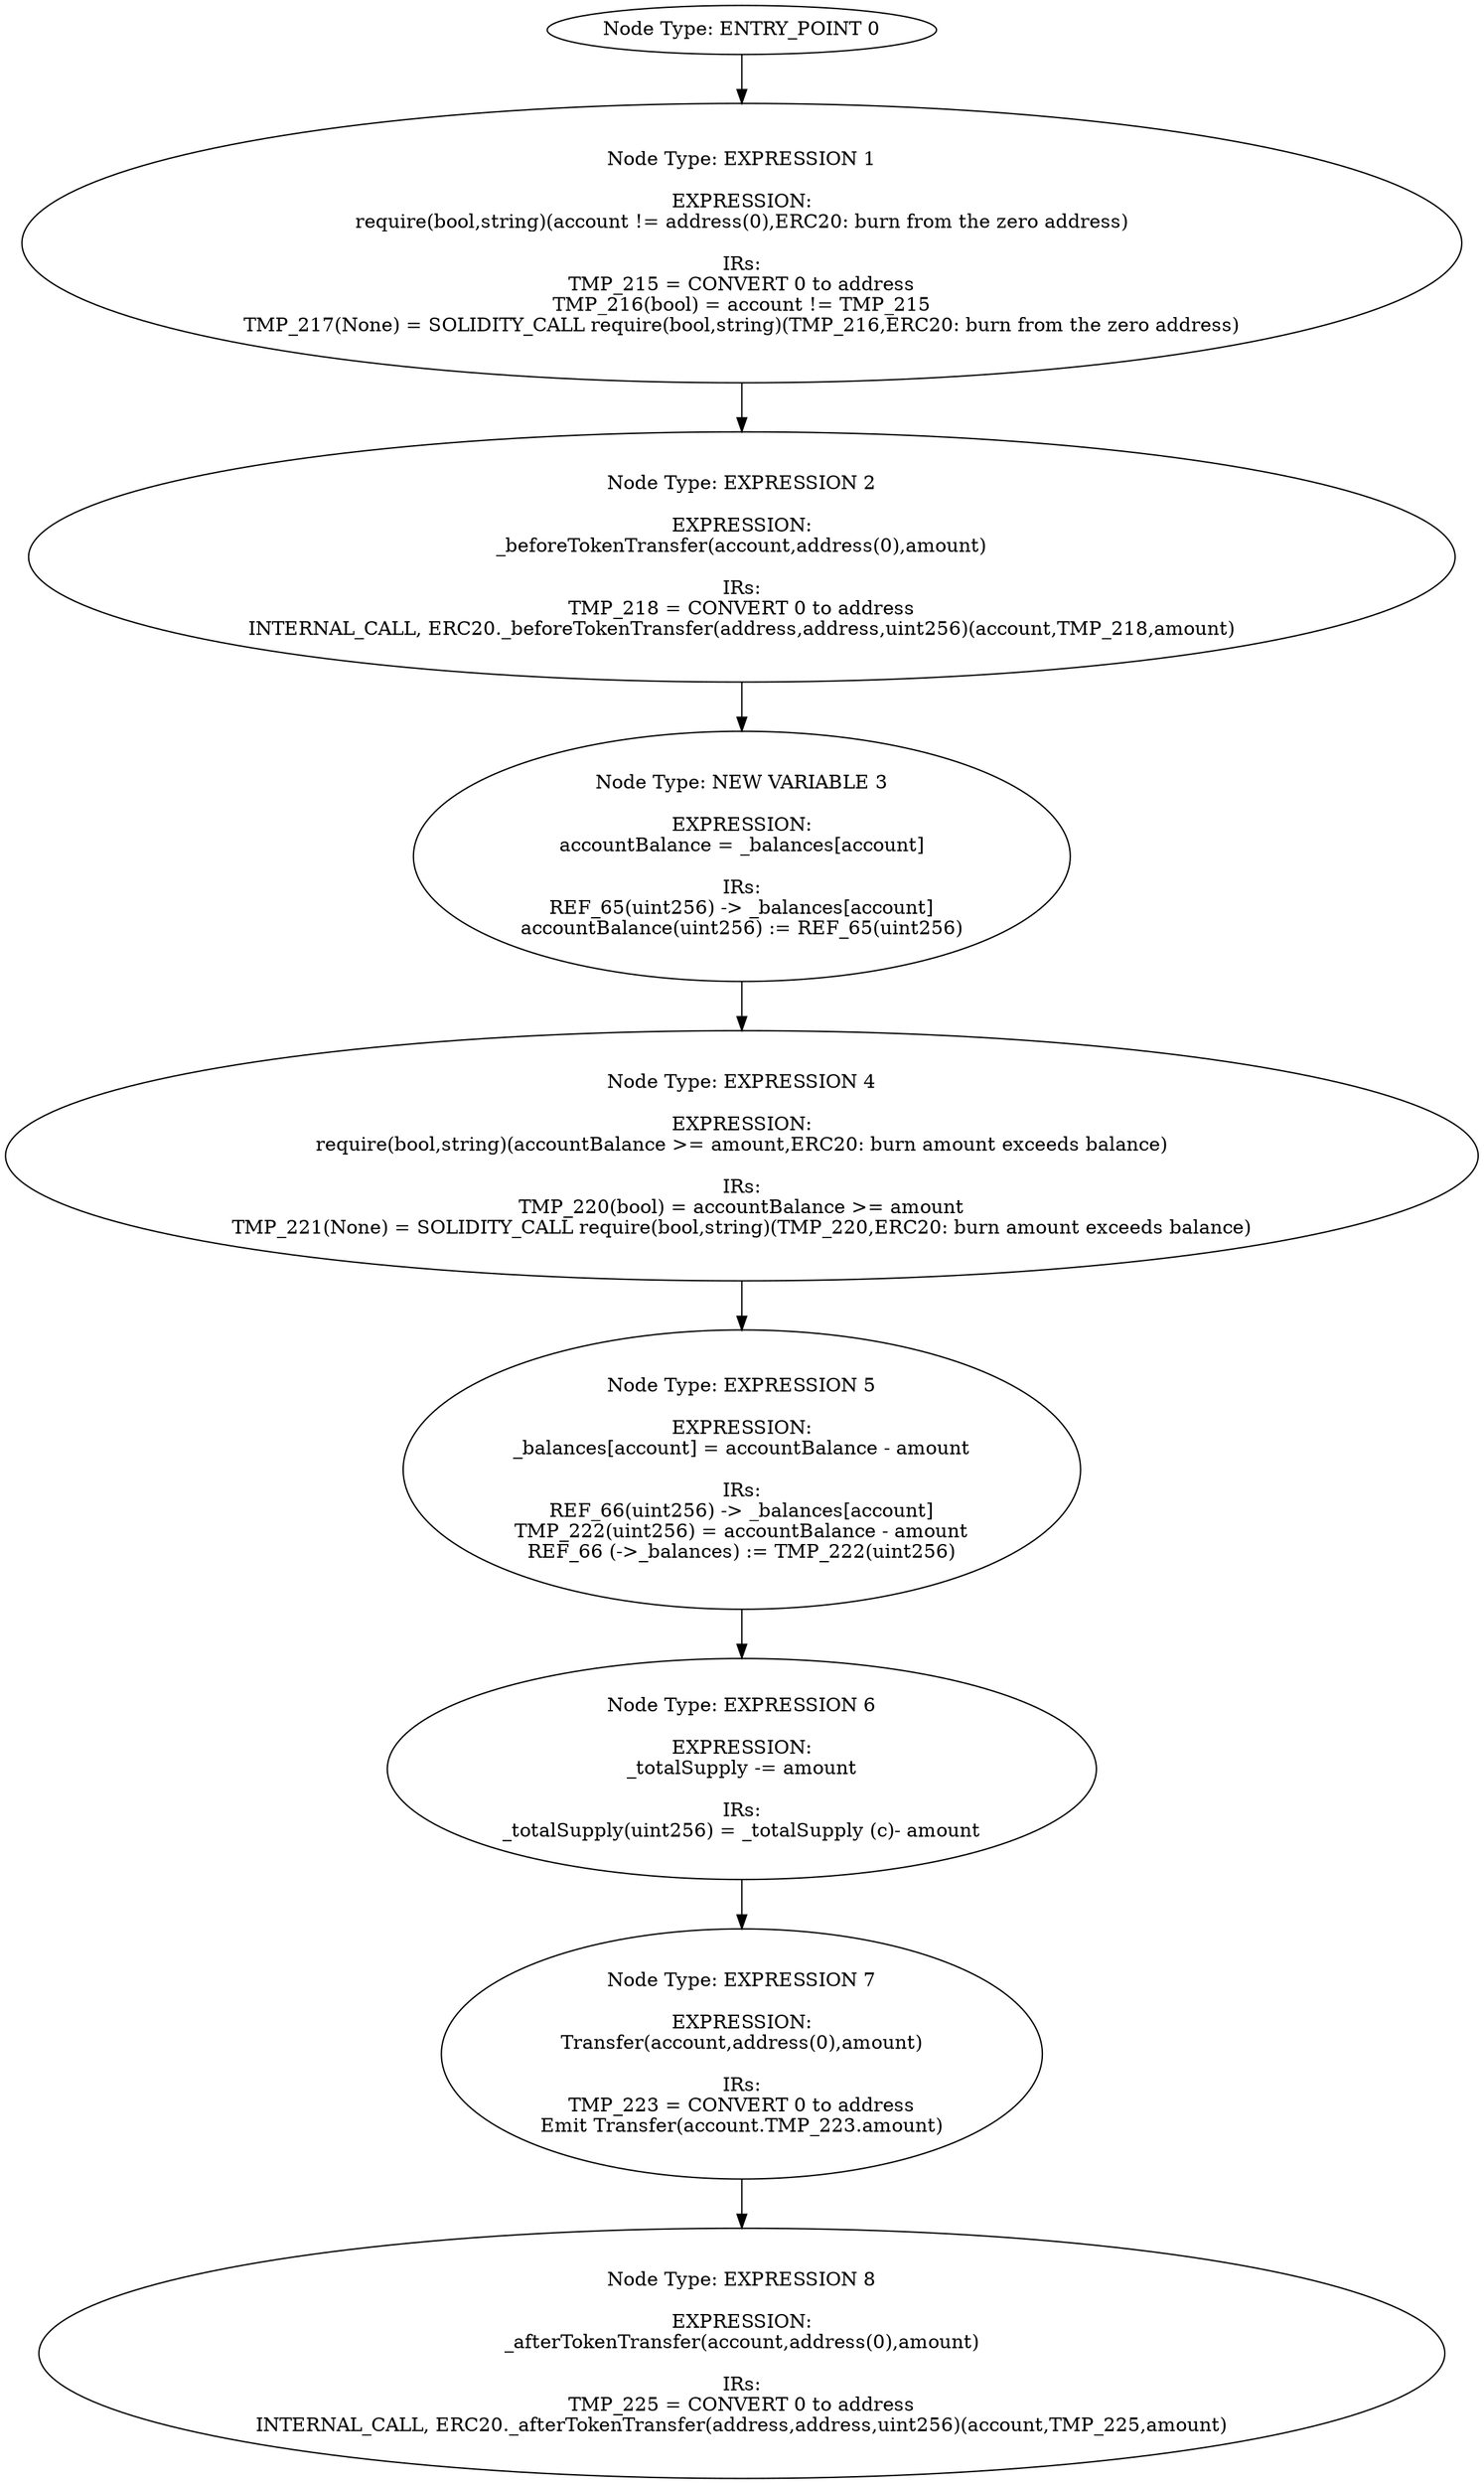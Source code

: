 digraph{
0[label="Node Type: ENTRY_POINT 0
"];
0->1;
1[label="Node Type: EXPRESSION 1

EXPRESSION:
require(bool,string)(account != address(0),ERC20: burn from the zero address)

IRs:
TMP_215 = CONVERT 0 to address
TMP_216(bool) = account != TMP_215
TMP_217(None) = SOLIDITY_CALL require(bool,string)(TMP_216,ERC20: burn from the zero address)"];
1->2;
2[label="Node Type: EXPRESSION 2

EXPRESSION:
_beforeTokenTransfer(account,address(0),amount)

IRs:
TMP_218 = CONVERT 0 to address
INTERNAL_CALL, ERC20._beforeTokenTransfer(address,address,uint256)(account,TMP_218,amount)"];
2->3;
3[label="Node Type: NEW VARIABLE 3

EXPRESSION:
accountBalance = _balances[account]

IRs:
REF_65(uint256) -> _balances[account]
accountBalance(uint256) := REF_65(uint256)"];
3->4;
4[label="Node Type: EXPRESSION 4

EXPRESSION:
require(bool,string)(accountBalance >= amount,ERC20: burn amount exceeds balance)

IRs:
TMP_220(bool) = accountBalance >= amount
TMP_221(None) = SOLIDITY_CALL require(bool,string)(TMP_220,ERC20: burn amount exceeds balance)"];
4->5;
5[label="Node Type: EXPRESSION 5

EXPRESSION:
_balances[account] = accountBalance - amount

IRs:
REF_66(uint256) -> _balances[account]
TMP_222(uint256) = accountBalance - amount
REF_66 (->_balances) := TMP_222(uint256)"];
5->6;
6[label="Node Type: EXPRESSION 6

EXPRESSION:
_totalSupply -= amount

IRs:
_totalSupply(uint256) = _totalSupply (c)- amount"];
6->7;
7[label="Node Type: EXPRESSION 7

EXPRESSION:
Transfer(account,address(0),amount)

IRs:
TMP_223 = CONVERT 0 to address
Emit Transfer(account.TMP_223.amount)"];
7->8;
8[label="Node Type: EXPRESSION 8

EXPRESSION:
_afterTokenTransfer(account,address(0),amount)

IRs:
TMP_225 = CONVERT 0 to address
INTERNAL_CALL, ERC20._afterTokenTransfer(address,address,uint256)(account,TMP_225,amount)"];
}

